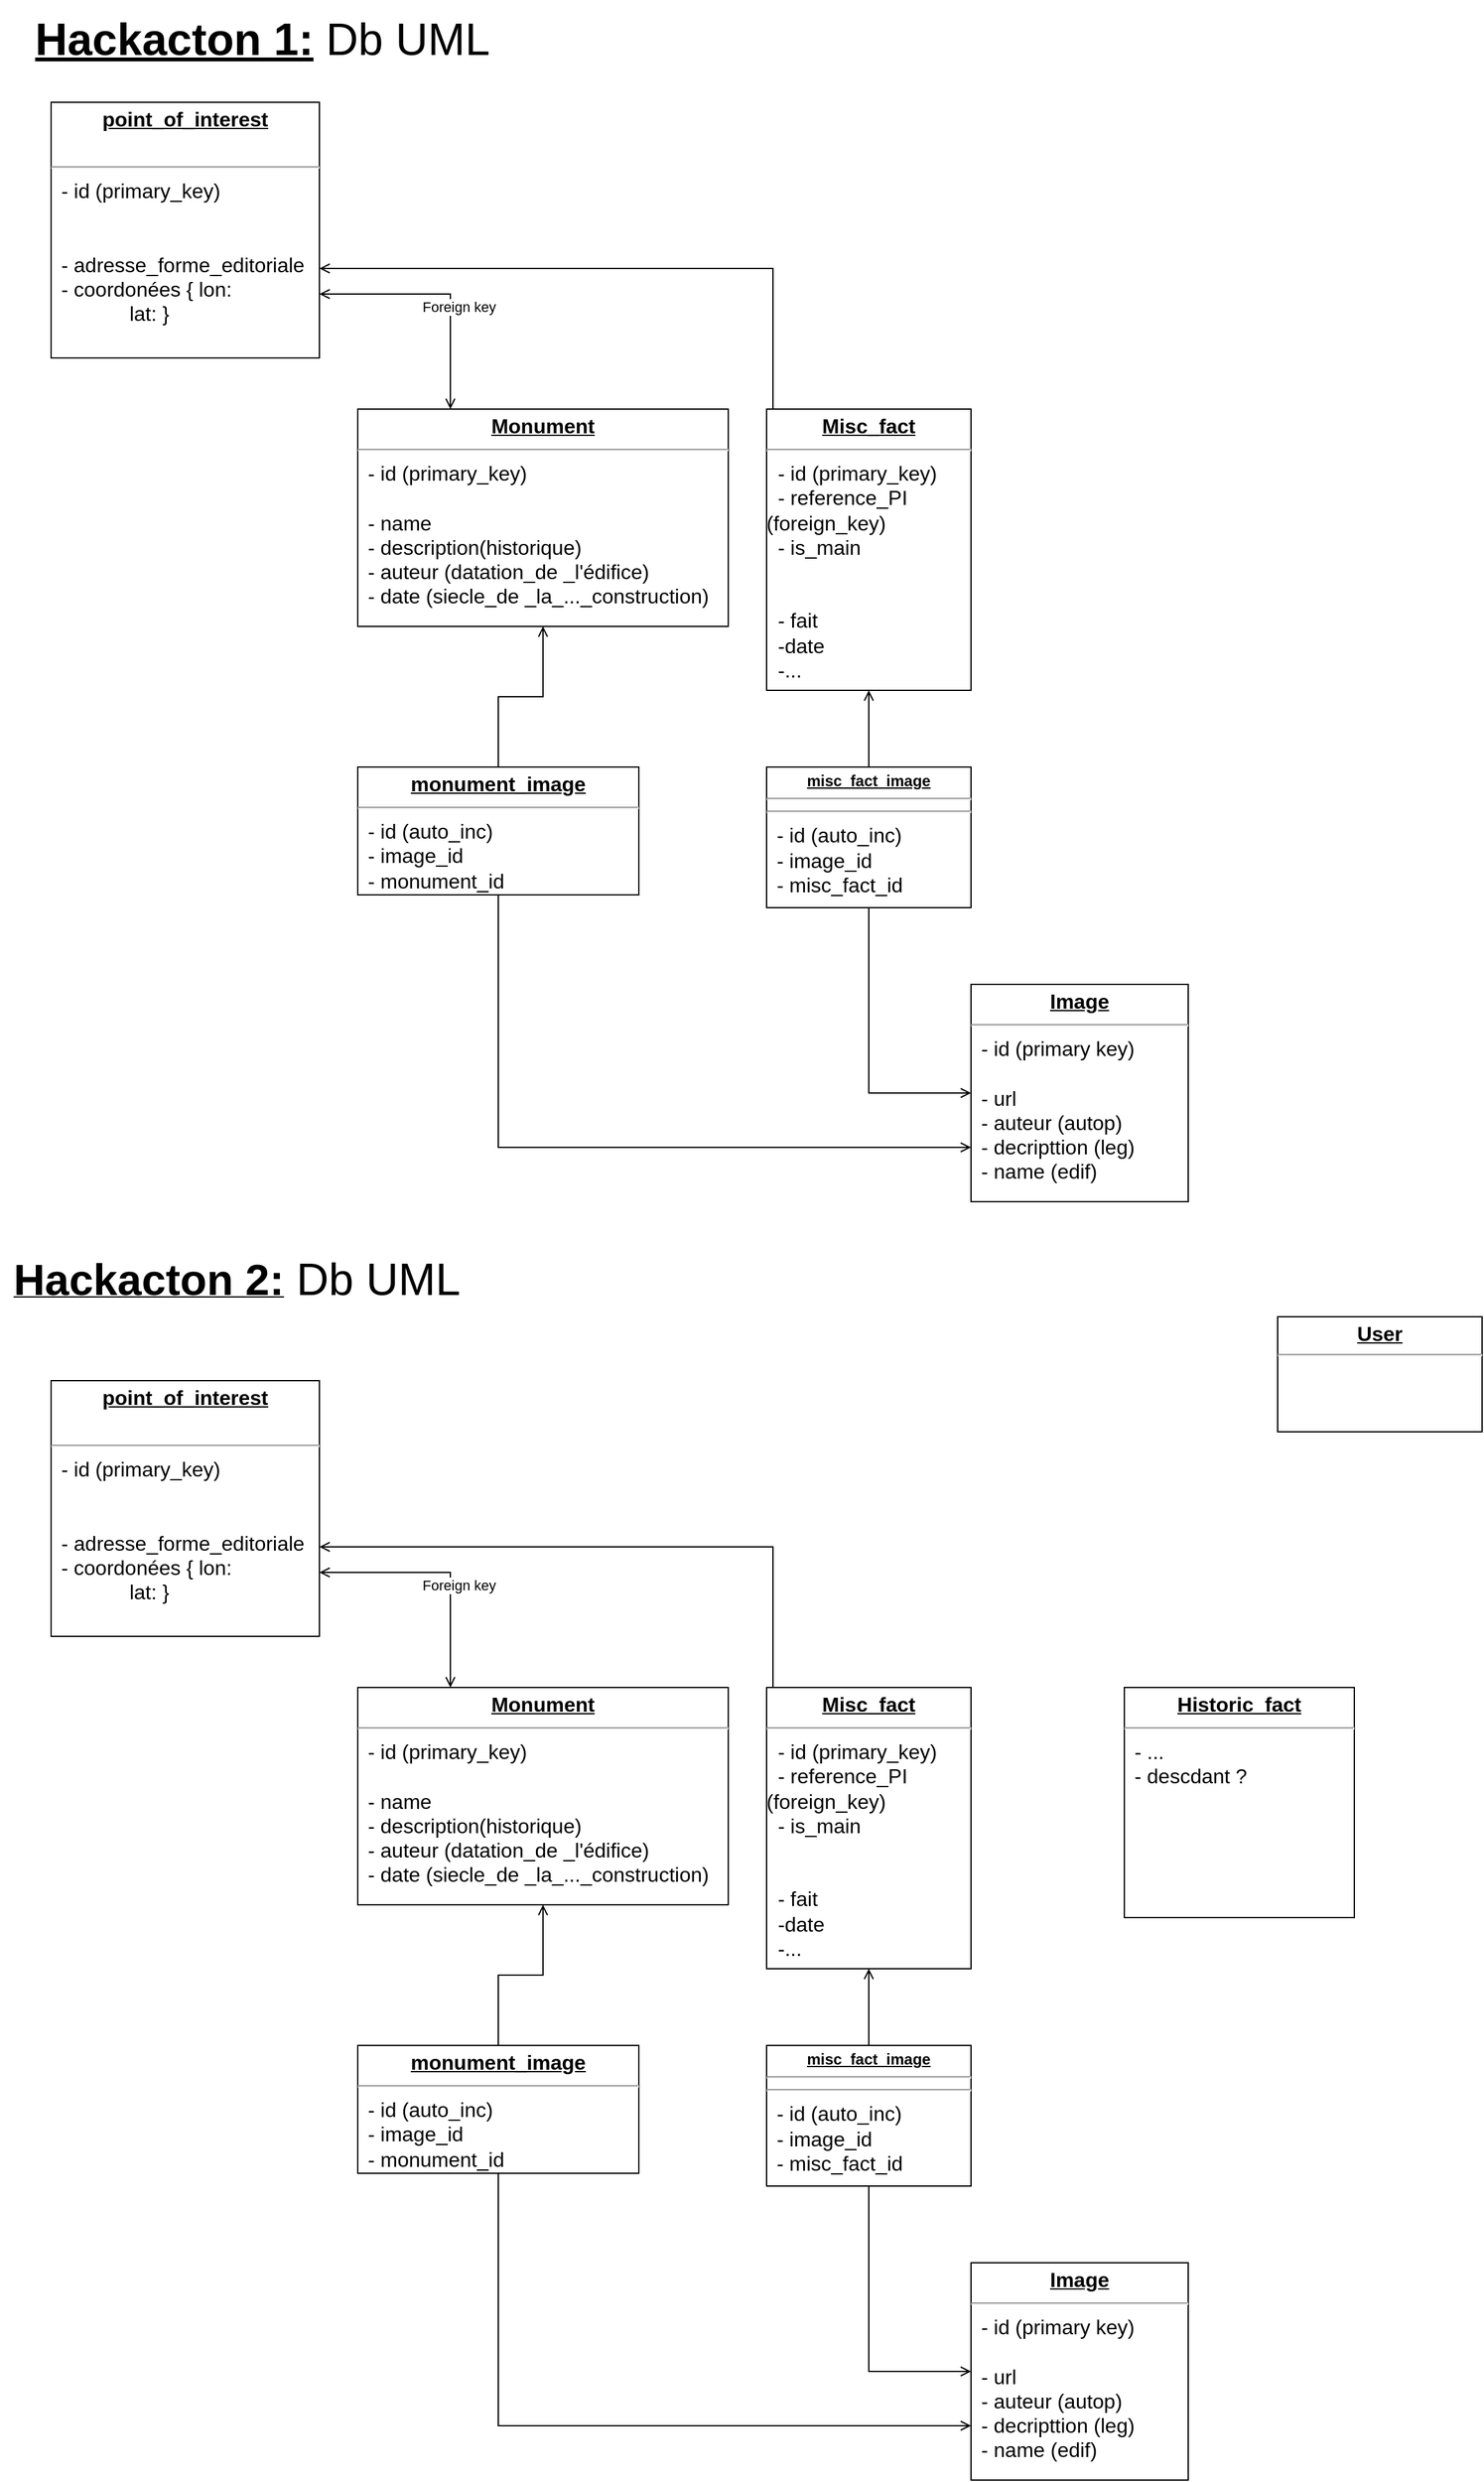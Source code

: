 <mxfile version="22.1.5" type="github">
  <diagram name="Page-1" id="SIulgqLtBxGV47W7qyev">
    <mxGraphModel dx="1828" dy="895" grid="1" gridSize="10" guides="1" tooltips="1" connect="1" arrows="1" fold="1" page="1" pageScale="1" pageWidth="827" pageHeight="1169" math="0" shadow="0">
      <root>
        <mxCell id="0" />
        <mxCell id="1" parent="0" />
        <mxCell id="TksDYWeNa5g1tYwS7Oo3-7" value="&lt;font style=&quot;font-size: 35px;&quot;&gt;&lt;b&gt;&lt;u&gt;&lt;font style=&quot;font-size: 35px;&quot;&gt;Hackacton 1:&lt;/font&gt;&lt;/u&gt;&lt;/b&gt; &lt;font style=&quot;font-size: 35px;&quot;&gt;Db UML&lt;/font&gt;&lt;/font&gt; " style="text;html=1;align=center;verticalAlign=middle;resizable=0;points=[];autosize=1;strokeColor=none;fillColor=none;" parent="1" vertex="1">
          <mxGeometry x="15" width="380" height="60" as="geometry" />
        </mxCell>
        <mxCell id="TksDYWeNa5g1tYwS7Oo3-8" value="&lt;b&gt;&lt;u&gt;&lt;font style=&quot;font-size: 34px;&quot;&gt;Hackacton 2:&lt;/font&gt;&lt;/u&gt;&lt;/b&gt;&lt;font style=&quot;font-size: 35px;&quot;&gt; &lt;font style=&quot;font-size: 35px;&quot;&gt;Db UML&lt;/font&gt;&lt;/font&gt;" style="text;html=1;align=center;verticalAlign=middle;resizable=0;points=[];autosize=1;strokeColor=none;fillColor=none;" parent="1" vertex="1">
          <mxGeometry y="970" width="370" height="60" as="geometry" />
        </mxCell>
        <mxCell id="TksDYWeNa5g1tYwS7Oo3-72" value="&lt;p style=&quot;margin: 4px 0px 0px; text-align: center; text-decoration: underline; font-size: 13px;&quot;&gt;&lt;font size=&quot;1&quot;&gt;&lt;b style=&quot;font-size: 16px;&quot;&gt;User&lt;/b&gt;&lt;/font&gt;&lt;/p&gt;&lt;hr&gt;" style="verticalAlign=top;align=left;overflow=fill;fontSize=12;fontFamily=Helvetica;html=1;whiteSpace=wrap;" parent="1" vertex="1">
          <mxGeometry x="1000" y="1030" width="160" height="90" as="geometry" />
        </mxCell>
        <mxCell id="TksDYWeNa5g1tYwS7Oo3-77" value="&lt;p style=&quot;margin: 4px 0px 0px; text-align: center; text-decoration: underline; font-size: 16px;&quot;&gt;&lt;font style=&quot;font-size: 16px;&quot;&gt;&lt;b&gt;Historic_fact&lt;/b&gt;&lt;br&gt;&lt;/font&gt;&lt;/p&gt;&lt;hr style=&quot;font-size: 16px;&quot;&gt;&lt;p style=&quot;margin: 0px 0px 0px 8px; font-size: 16px;&quot;&gt;&lt;font style=&quot;font-size: 16px;&quot;&gt;- ...&lt;/font&gt;&lt;/p&gt;&lt;p style=&quot;margin: 0px 0px 0px 8px; font-size: 16px;&quot;&gt;&lt;font style=&quot;font-size: 16px;&quot;&gt;- descdant ?&lt;/font&gt;&lt;br&gt;&lt;/p&gt;" style="verticalAlign=top;align=left;overflow=fill;fontSize=12;fontFamily=Helvetica;html=1;whiteSpace=wrap;" parent="1" vertex="1">
          <mxGeometry x="880" y="1320" width="180" height="180" as="geometry" />
        </mxCell>
        <mxCell id="Q5hPO59WMxa0Q4W2aOUh-19" style="edgeStyle=orthogonalEdgeStyle;rounded=0;orthogonalLoop=1;jettySize=auto;html=1;entryX=0.5;entryY=0;entryDx=0;entryDy=0;endArrow=none;endFill=0;startArrow=open;startFill=0;" edge="1" parent="1" source="Q5hPO59WMxa0Q4W2aOUh-20" target="Q5hPO59WMxa0Q4W2aOUh-31">
          <mxGeometry relative="1" as="geometry" />
        </mxCell>
        <mxCell id="Q5hPO59WMxa0Q4W2aOUh-20" value="&lt;p style=&quot;margin: 4px 0px 0px; text-align: center; text-decoration: underline; font-size: 16px;&quot;&gt;&lt;font style=&quot;font-size: 16px;&quot;&gt;&lt;b&gt;Misc_fact&lt;br&gt;&lt;/b&gt;&lt;/font&gt;&lt;/p&gt;&lt;hr style=&quot;font-size: 16px;&quot;&gt;&lt;div style=&quot;font-size: 16px;&quot;&gt;&lt;font style=&quot;font-size: 16px;&quot;&gt;&amp;nbsp; - id (primary_key)&lt;br&gt;&lt;/font&gt;&lt;/div&gt;&lt;div style=&quot;font-size: 16px;&quot;&gt;&lt;font style=&quot;font-size: 16px;&quot;&gt;&amp;nbsp; - reference_PI (foreign_key)&lt;/font&gt;&lt;/div&gt;&lt;div style=&quot;font-size: 16px;&quot;&gt;&lt;font style=&quot;font-size: 16px;&quot;&gt;&amp;nbsp; - is_main&lt;/font&gt;&lt;/div&gt;&lt;div style=&quot;font-size: 16px;&quot;&gt;&lt;font style=&quot;font-size: 16px;&quot;&gt;&lt;br&gt;&lt;/font&gt;&lt;/div&gt;&lt;div style=&quot;font-size: 16px;&quot;&gt;&lt;font style=&quot;font-size: 16px;&quot;&gt;&lt;br&gt;&lt;/font&gt;&lt;/div&gt;&lt;div style=&quot;font-size: 16px;&quot;&gt;&lt;font style=&quot;font-size: 16px;&quot;&gt;&amp;nbsp; - fait&amp;nbsp; &lt;br&gt;&lt;/font&gt;&lt;/div&gt;&lt;div style=&quot;font-size: 16px;&quot;&gt;&lt;font style=&quot;font-size: 16px;&quot;&gt;&amp;nbsp; -date&lt;/font&gt;&lt;/div&gt;&lt;div style=&quot;font-size: 16px;&quot;&gt;&lt;font style=&quot;font-size: 16px;&quot;&gt;&amp;nbsp; -...&lt;font style=&quot;font-size: 16px;&quot;&gt;&lt;br&gt;&lt;/font&gt;&lt;/font&gt;&lt;/div&gt;" style="verticalAlign=top;align=left;overflow=fill;fontSize=12;fontFamily=Helvetica;html=1;whiteSpace=wrap;" vertex="1" parent="1">
          <mxGeometry x="600" y="1320" width="160" height="220" as="geometry" />
        </mxCell>
        <mxCell id="Q5hPO59WMxa0Q4W2aOUh-21" value="&lt;p style=&quot;margin: 4px 0px 0px; text-align: center; text-decoration: underline; font-size: 16px;&quot;&gt;&lt;font style=&quot;font-size: 16px;&quot;&gt;&lt;b&gt;point_of_interest&lt;/b&gt;&lt;br&gt;&lt;/font&gt;&lt;/p&gt;&lt;font style=&quot;font-size: 16px;&quot;&gt;&lt;br&gt;&lt;/font&gt;&lt;hr style=&quot;font-size: 16px;&quot;&gt;&lt;p style=&quot;margin: 0px 0px 0px 8px; font-size: 16px;&quot;&gt;&lt;font style=&quot;font-size: 16px;&quot;&gt;- id (primary_key)&lt;/font&gt;&lt;/p&gt;&lt;p style=&quot;margin: 0px 0px 0px 8px; font-size: 16px;&quot;&gt;&lt;font style=&quot;font-size: 16px;&quot;&gt;&lt;br&gt;&lt;/font&gt;&lt;/p&gt;&lt;p style=&quot;margin: 0px 0px 0px 8px; font-size: 16px;&quot;&gt;&lt;font style=&quot;font-size: 16px;&quot;&gt;&lt;br&gt;&lt;/font&gt;&lt;/p&gt;&lt;p style=&quot;margin: 0px 0px 0px 8px; font-size: 16px;&quot;&gt;&lt;font style=&quot;font-size: 16px;&quot;&gt;- adresse_forme_editoriale&lt;/font&gt;&lt;/p&gt;&lt;p style=&quot;margin: 0px 0px 0px 8px; font-size: 16px;&quot;&gt;&lt;font style=&quot;font-size: 16px;&quot;&gt;- coordonées { lon:&lt;/font&gt;&lt;/p&gt;&lt;p style=&quot;margin: 0px 0px 0px 8px; font-size: 16px;&quot;&gt;&lt;font style=&quot;font-size: 16px;&quot;&gt;&lt;span style=&quot;&quot;&gt;&lt;span style=&quot;&quot;&gt;&amp;nbsp;&amp;nbsp;&amp;nbsp;&amp;nbsp;&lt;/span&gt;&lt;/span&gt;&lt;span style=&quot;&quot;&gt;&lt;span style=&quot;&quot;&gt;&amp;nbsp;&amp;nbsp;&amp;nbsp;&amp;nbsp;&lt;/span&gt;&lt;/span&gt;&lt;span style=&quot;&quot;&gt;&lt;span style=&quot;&quot;&gt;&amp;nbsp;&amp;nbsp;&amp;nbsp;&amp;nbsp;&lt;/span&gt;&lt;/span&gt;lat: }&lt;/font&gt;&lt;/p&gt;&lt;p style=&quot;margin: 0px 0px 0px 8px; font-size: 16px;&quot;&gt;&lt;font style=&quot;font-size: 16px;&quot;&gt;&lt;br&gt;&lt;/font&gt;&lt;/p&gt;&lt;p style=&quot;margin: 0px 0px 0px 8px; font-size: 16px;&quot;&gt;&lt;font style=&quot;font-size: 16px;&quot;&gt;&lt;br&gt;&lt;/font&gt;&lt;/p&gt;&lt;p style=&quot;margin: 0px 0px 0px 8px; font-size: 16px;&quot;&gt;&lt;font style=&quot;font-size: 16px;&quot;&gt;&lt;br&gt;&lt;/font&gt;&lt;/p&gt;" style="verticalAlign=top;align=left;overflow=fill;fontSize=12;fontFamily=Helvetica;html=1;whiteSpace=wrap;" vertex="1" parent="1">
          <mxGeometry x="40" y="1080" width="210" height="200" as="geometry" />
        </mxCell>
        <mxCell id="Q5hPO59WMxa0Q4W2aOUh-22" style="edgeStyle=orthogonalEdgeStyle;rounded=0;orthogonalLoop=1;jettySize=auto;html=1;exitX=0.25;exitY=0;exitDx=0;exitDy=0;entryX=1;entryY=0.75;entryDx=0;entryDy=0;endArrow=open;endFill=0;startArrow=open;startFill=0;" edge="1" parent="1" source="Q5hPO59WMxa0Q4W2aOUh-25" target="Q5hPO59WMxa0Q4W2aOUh-21">
          <mxGeometry relative="1" as="geometry" />
        </mxCell>
        <mxCell id="Q5hPO59WMxa0Q4W2aOUh-23" value="Foreign key" style="edgeLabel;html=1;align=center;verticalAlign=middle;resizable=0;points=[];" vertex="1" connectable="0" parent="Q5hPO59WMxa0Q4W2aOUh-22">
          <mxGeometry x="0.065" y="1" relative="1" as="geometry">
            <mxPoint x="19" y="9" as="offset" />
          </mxGeometry>
        </mxCell>
        <mxCell id="Q5hPO59WMxa0Q4W2aOUh-24" style="edgeStyle=orthogonalEdgeStyle;rounded=0;orthogonalLoop=1;jettySize=auto;html=1;entryX=0.5;entryY=0;entryDx=0;entryDy=0;endArrow=none;endFill=0;startArrow=open;startFill=0;" edge="1" parent="1" source="Q5hPO59WMxa0Q4W2aOUh-25" target="Q5hPO59WMxa0Q4W2aOUh-29">
          <mxGeometry relative="1" as="geometry" />
        </mxCell>
        <mxCell id="Q5hPO59WMxa0Q4W2aOUh-25" value="&lt;p style=&quot;margin: 4px 0px 0px; text-align: center; text-decoration: underline; font-size: 16px;&quot;&gt;&lt;font style=&quot;font-size: 16px;&quot;&gt;&lt;b&gt;Monument&lt;/b&gt;&lt;/font&gt;&lt;/p&gt;&lt;hr style=&quot;font-size: 16px;&quot;&gt;&lt;p style=&quot;margin: 0px 0px 0px 8px; font-size: 16px;&quot;&gt;&lt;font style=&quot;font-size: 16px;&quot;&gt;- id (primary_key)&lt;br&gt;&lt;/font&gt;&lt;/p&gt;&lt;p style=&quot;margin: 0px 0px 0px 8px; font-size: 16px;&quot;&gt;&lt;font style=&quot;font-size: 16px;&quot;&gt;&lt;br&gt;&lt;/font&gt;&lt;/p&gt;&lt;p style=&quot;margin: 0px 0px 0px 8px; font-size: 16px;&quot;&gt;&lt;font style=&quot;font-size: 16px;&quot;&gt;- name&lt;br&gt;&lt;/font&gt;&lt;/p&gt;&lt;p style=&quot;margin: 0px 0px 0px 8px; font-size: 16px;&quot;&gt;&lt;font style=&quot;font-size: 16px;&quot;&gt;- description(historique)&lt;br&gt;&lt;/font&gt;&lt;/p&gt;&lt;p style=&quot;margin: 0px 0px 0px 8px; font-size: 16px;&quot;&gt;&lt;font style=&quot;font-size: 16px;&quot;&gt;- auteur (datation_de _l&#39;édifice)&lt;/font&gt;&lt;/p&gt;&lt;p style=&quot;margin: 0px 0px 0px 8px; font-size: 16px;&quot;&gt;&lt;font style=&quot;font-size: 16px;&quot;&gt;- date (siecle_de _la_..._construction)&lt;/font&gt;&lt;/p&gt;&lt;p style=&quot;margin:0px;margin-left:8px;&quot;&gt;&lt;/p&gt;&lt;p style=&quot;margin:0px;margin-left:8px;&quot;&gt;&lt;/p&gt;" style="verticalAlign=top;align=left;overflow=fill;fontSize=12;fontFamily=Helvetica;html=1;whiteSpace=wrap;" vertex="1" parent="1">
          <mxGeometry x="280" y="1320" width="290" height="170" as="geometry" />
        </mxCell>
        <mxCell id="Q5hPO59WMxa0Q4W2aOUh-26" value="&lt;p style=&quot;margin: 4px 0px 0px; text-align: center; text-decoration: underline; font-size: 16px;&quot;&gt;&lt;font style=&quot;font-size: 16px;&quot;&gt;&lt;b&gt;Image&lt;/b&gt;&lt;/font&gt;&lt;/p&gt;&lt;hr style=&quot;font-size: 16px;&quot;&gt;&lt;p style=&quot;margin: 0px 0px 0px 8px; font-size: 16px;&quot;&gt;&lt;font style=&quot;font-size: 16px;&quot;&gt;- id (primary key)&lt;/font&gt;&lt;/p&gt;&lt;font style=&quot;font-size: 16px;&quot;&gt;&lt;br&gt;&lt;/font&gt;&lt;p style=&quot;margin: 0px 0px 0px 8px; font-size: 16px;&quot;&gt;&lt;font style=&quot;font-size: 16px;&quot;&gt;- url&lt;/font&gt;&lt;/p&gt;&lt;p style=&quot;margin: 0px 0px 0px 8px; font-size: 16px;&quot;&gt;&lt;font style=&quot;font-size: 16px;&quot;&gt;- auteur (autop)&lt;/font&gt;&lt;/p&gt;&lt;p style=&quot;margin: 0px 0px 0px 8px; font-size: 16px;&quot;&gt;&lt;font style=&quot;font-size: 16px;&quot;&gt;- decripttion (leg)&lt;/font&gt;&lt;/p&gt;&lt;p style=&quot;margin: 0px 0px 0px 8px; font-size: 16px;&quot;&gt;&lt;font style=&quot;font-size: 16px;&quot;&gt;- name (edif)&lt;font style=&quot;font-size: 16px;&quot;&gt;&lt;br&gt;&lt;/font&gt;&lt;/font&gt;&lt;/p&gt;" style="verticalAlign=top;align=left;overflow=fill;fontSize=12;fontFamily=Helvetica;html=1;whiteSpace=wrap;" vertex="1" parent="1">
          <mxGeometry x="760" y="1770" width="170" height="170" as="geometry" />
        </mxCell>
        <mxCell id="Q5hPO59WMxa0Q4W2aOUh-27" style="edgeStyle=orthogonalEdgeStyle;rounded=0;orthogonalLoop=1;jettySize=auto;html=1;endArrow=open;endFill=0;" edge="1" parent="1" source="Q5hPO59WMxa0Q4W2aOUh-20" target="Q5hPO59WMxa0Q4W2aOUh-21">
          <mxGeometry relative="1" as="geometry">
            <mxPoint x="255" y="1210" as="targetPoint" />
            <Array as="points">
              <mxPoint x="605" y="1210" />
            </Array>
          </mxGeometry>
        </mxCell>
        <mxCell id="Q5hPO59WMxa0Q4W2aOUh-28" style="edgeStyle=orthogonalEdgeStyle;rounded=0;orthogonalLoop=1;jettySize=auto;html=1;entryX=0;entryY=0.75;entryDx=0;entryDy=0;exitX=0.5;exitY=1;exitDx=0;exitDy=0;endArrow=open;endFill=0;" edge="1" parent="1" source="Q5hPO59WMxa0Q4W2aOUh-29" target="Q5hPO59WMxa0Q4W2aOUh-26">
          <mxGeometry relative="1" as="geometry">
            <mxPoint x="335" y="1680" as="sourcePoint" />
          </mxGeometry>
        </mxCell>
        <mxCell id="Q5hPO59WMxa0Q4W2aOUh-29" value="&lt;p style=&quot;margin: 4px 0px 0px; text-align: center; text-decoration: underline; font-size: 16px;&quot;&gt;&lt;font style=&quot;font-size: 16px;&quot;&gt;&lt;b&gt;monument_image&lt;/b&gt;&lt;br&gt;&lt;/font&gt;&lt;/p&gt;&lt;hr style=&quot;font-size: 16px;&quot;&gt;&lt;p style=&quot;margin: 0px 0px 0px 8px; font-size: 16px;&quot;&gt;&lt;font style=&quot;font-size: 16px;&quot;&gt;- id (auto_inc)&lt;/font&gt;&lt;/p&gt;&lt;p style=&quot;margin: 0px 0px 0px 8px; font-size: 16px;&quot;&gt;&lt;font style=&quot;font-size: 16px;&quot;&gt;- image_id&lt;/font&gt;&lt;/p&gt;&lt;p style=&quot;margin: 0px 0px 0px 8px; font-size: 16px;&quot;&gt;&lt;font style=&quot;font-size: 16px;&quot;&gt;- monument_id&lt;br&gt;&lt;/font&gt;&lt;/p&gt;&lt;p style=&quot;margin: 0px 0px 0px 8px; font-size: 16px;&quot;&gt;&lt;font style=&quot;font-size: 16px;&quot;&gt;&lt;br&gt;&lt;/font&gt;&lt;/p&gt;&lt;p style=&quot;margin: 0px 0px 0px 8px; font-size: 16px;&quot;&gt;&lt;font style=&quot;font-size: 16px;&quot;&gt;&lt;br&gt;&lt;/font&gt;&lt;/p&gt;" style="verticalAlign=top;align=left;overflow=fill;fontSize=12;fontFamily=Helvetica;html=1;whiteSpace=wrap;" vertex="1" parent="1">
          <mxGeometry x="280" y="1600" width="220" height="100" as="geometry" />
        </mxCell>
        <mxCell id="Q5hPO59WMxa0Q4W2aOUh-30" style="edgeStyle=orthogonalEdgeStyle;rounded=0;orthogonalLoop=1;jettySize=auto;html=1;entryX=0;entryY=0.5;entryDx=0;entryDy=0;exitX=0.5;exitY=1;exitDx=0;exitDy=0;endArrow=open;endFill=0;" edge="1" parent="1" source="Q5hPO59WMxa0Q4W2aOUh-31" target="Q5hPO59WMxa0Q4W2aOUh-26">
          <mxGeometry relative="1" as="geometry">
            <mxPoint x="640" y="1700" as="sourcePoint" />
          </mxGeometry>
        </mxCell>
        <mxCell id="Q5hPO59WMxa0Q4W2aOUh-32" style="edgeStyle=orthogonalEdgeStyle;rounded=0;orthogonalLoop=1;jettySize=auto;html=1;exitX=0.5;exitY=1;exitDx=0;exitDy=0;" edge="1" parent="1" source="Q5hPO59WMxa0Q4W2aOUh-31">
          <mxGeometry relative="1" as="geometry">
            <mxPoint x="679.909" y="1710" as="targetPoint" />
          </mxGeometry>
        </mxCell>
        <mxCell id="Q5hPO59WMxa0Q4W2aOUh-31" value="&lt;p style=&quot;margin:0px;margin-top:4px;text-align:center;text-decoration:underline;&quot;&gt;&lt;b&gt;misc_fact_image&lt;/b&gt;&lt;/p&gt;&lt;hr&gt;&lt;hr style=&quot;font-size: 16px;&quot;&gt;&lt;p style=&quot;margin: 0px 0px 0px 8px; font-size: 16px;&quot;&gt;&lt;font style=&quot;font-size: 16px;&quot;&gt;- id (auto_inc)&lt;/font&gt;&lt;/p&gt;&lt;p style=&quot;margin: 0px 0px 0px 8px; font-size: 16px;&quot;&gt;&lt;font style=&quot;font-size: 16px;&quot;&gt;- image_id&lt;/font&gt;&lt;/p&gt;&lt;p style=&quot;margin: 0px 0px 0px 8px; font-size: 16px;&quot;&gt;&lt;font style=&quot;font-size: 16px;&quot;&gt;- misc_fact_id&lt;br&gt;&lt;/font&gt;&lt;/p&gt;&lt;br&gt;&lt;p style=&quot;margin:0px;margin-left:8px;&quot;&gt;&lt;/p&gt;" style="verticalAlign=top;align=left;overflow=fill;fontSize=12;fontFamily=Helvetica;html=1;whiteSpace=wrap;" vertex="1" parent="1">
          <mxGeometry x="600" y="1600" width="160" height="110" as="geometry" />
        </mxCell>
        <mxCell id="Q5hPO59WMxa0Q4W2aOUh-33" style="edgeStyle=orthogonalEdgeStyle;rounded=0;orthogonalLoop=1;jettySize=auto;html=1;entryX=0.5;entryY=0;entryDx=0;entryDy=0;endArrow=none;endFill=0;startArrow=open;startFill=0;" edge="1" parent="1" source="Q5hPO59WMxa0Q4W2aOUh-34" target="Q5hPO59WMxa0Q4W2aOUh-46">
          <mxGeometry relative="1" as="geometry" />
        </mxCell>
        <mxCell id="Q5hPO59WMxa0Q4W2aOUh-34" value="&lt;p style=&quot;margin: 4px 0px 0px; text-align: center; text-decoration: underline; font-size: 16px;&quot;&gt;&lt;font style=&quot;font-size: 16px;&quot;&gt;&lt;b&gt;Misc_fact&lt;br&gt;&lt;/b&gt;&lt;/font&gt;&lt;/p&gt;&lt;hr style=&quot;font-size: 16px;&quot;&gt;&lt;div style=&quot;font-size: 16px;&quot;&gt;&lt;font style=&quot;font-size: 16px;&quot;&gt;&amp;nbsp; - id (primary_key)&lt;br&gt;&lt;/font&gt;&lt;/div&gt;&lt;div style=&quot;font-size: 16px;&quot;&gt;&lt;font style=&quot;font-size: 16px;&quot;&gt;&amp;nbsp; - reference_PI (foreign_key)&lt;/font&gt;&lt;/div&gt;&lt;div style=&quot;font-size: 16px;&quot;&gt;&lt;font style=&quot;font-size: 16px;&quot;&gt;&amp;nbsp; - is_main&lt;/font&gt;&lt;/div&gt;&lt;div style=&quot;font-size: 16px;&quot;&gt;&lt;font style=&quot;font-size: 16px;&quot;&gt;&lt;br&gt;&lt;/font&gt;&lt;/div&gt;&lt;div style=&quot;font-size: 16px;&quot;&gt;&lt;font style=&quot;font-size: 16px;&quot;&gt;&lt;br&gt;&lt;/font&gt;&lt;/div&gt;&lt;div style=&quot;font-size: 16px;&quot;&gt;&lt;font style=&quot;font-size: 16px;&quot;&gt;&amp;nbsp; - fait&amp;nbsp; &lt;br&gt;&lt;/font&gt;&lt;/div&gt;&lt;div style=&quot;font-size: 16px;&quot;&gt;&lt;font style=&quot;font-size: 16px;&quot;&gt;&amp;nbsp; -date&lt;/font&gt;&lt;/div&gt;&lt;div style=&quot;font-size: 16px;&quot;&gt;&lt;font style=&quot;font-size: 16px;&quot;&gt;&amp;nbsp; -...&lt;font style=&quot;font-size: 16px;&quot;&gt;&lt;br&gt;&lt;/font&gt;&lt;/font&gt;&lt;/div&gt;" style="verticalAlign=top;align=left;overflow=fill;fontSize=12;fontFamily=Helvetica;html=1;whiteSpace=wrap;" vertex="1" parent="1">
          <mxGeometry x="600" y="320" width="160" height="220" as="geometry" />
        </mxCell>
        <mxCell id="Q5hPO59WMxa0Q4W2aOUh-35" value="&lt;p style=&quot;margin: 4px 0px 0px; text-align: center; text-decoration: underline; font-size: 16px;&quot;&gt;&lt;font style=&quot;font-size: 16px;&quot;&gt;&lt;b&gt;point_of_interest&lt;/b&gt;&lt;br&gt;&lt;/font&gt;&lt;/p&gt;&lt;font style=&quot;font-size: 16px;&quot;&gt;&lt;br&gt;&lt;/font&gt;&lt;hr style=&quot;font-size: 16px;&quot;&gt;&lt;p style=&quot;margin: 0px 0px 0px 8px; font-size: 16px;&quot;&gt;&lt;font style=&quot;font-size: 16px;&quot;&gt;- id (primary_key)&lt;/font&gt;&lt;/p&gt;&lt;p style=&quot;margin: 0px 0px 0px 8px; font-size: 16px;&quot;&gt;&lt;font style=&quot;font-size: 16px;&quot;&gt;&lt;br&gt;&lt;/font&gt;&lt;/p&gt;&lt;p style=&quot;margin: 0px 0px 0px 8px; font-size: 16px;&quot;&gt;&lt;font style=&quot;font-size: 16px;&quot;&gt;&lt;br&gt;&lt;/font&gt;&lt;/p&gt;&lt;p style=&quot;margin: 0px 0px 0px 8px; font-size: 16px;&quot;&gt;&lt;font style=&quot;font-size: 16px;&quot;&gt;- adresse_forme_editoriale&lt;/font&gt;&lt;/p&gt;&lt;p style=&quot;margin: 0px 0px 0px 8px; font-size: 16px;&quot;&gt;&lt;font style=&quot;font-size: 16px;&quot;&gt;- coordonées { lon:&lt;/font&gt;&lt;/p&gt;&lt;p style=&quot;margin: 0px 0px 0px 8px; font-size: 16px;&quot;&gt;&lt;font style=&quot;font-size: 16px;&quot;&gt;&lt;span style=&quot;&quot;&gt;&lt;span style=&quot;&quot;&gt;&amp;nbsp;&amp;nbsp;&amp;nbsp;&amp;nbsp;&lt;/span&gt;&lt;/span&gt;&lt;span style=&quot;&quot;&gt;&lt;span style=&quot;&quot;&gt;&amp;nbsp;&amp;nbsp;&amp;nbsp;&amp;nbsp;&lt;/span&gt;&lt;/span&gt;&lt;span style=&quot;&quot;&gt;&lt;span style=&quot;&quot;&gt;&amp;nbsp;&amp;nbsp;&amp;nbsp;&amp;nbsp;&lt;/span&gt;&lt;/span&gt;lat: }&lt;/font&gt;&lt;/p&gt;&lt;p style=&quot;margin: 0px 0px 0px 8px; font-size: 16px;&quot;&gt;&lt;font style=&quot;font-size: 16px;&quot;&gt;&lt;br&gt;&lt;/font&gt;&lt;/p&gt;&lt;p style=&quot;margin: 0px 0px 0px 8px; font-size: 16px;&quot;&gt;&lt;font style=&quot;font-size: 16px;&quot;&gt;&lt;br&gt;&lt;/font&gt;&lt;/p&gt;&lt;p style=&quot;margin: 0px 0px 0px 8px; font-size: 16px;&quot;&gt;&lt;font style=&quot;font-size: 16px;&quot;&gt;&lt;br&gt;&lt;/font&gt;&lt;/p&gt;" style="verticalAlign=top;align=left;overflow=fill;fontSize=12;fontFamily=Helvetica;html=1;whiteSpace=wrap;" vertex="1" parent="1">
          <mxGeometry x="40" y="80" width="210" height="200" as="geometry" />
        </mxCell>
        <mxCell id="Q5hPO59WMxa0Q4W2aOUh-36" style="edgeStyle=orthogonalEdgeStyle;rounded=0;orthogonalLoop=1;jettySize=auto;html=1;exitX=0.25;exitY=0;exitDx=0;exitDy=0;entryX=1;entryY=0.75;entryDx=0;entryDy=0;endArrow=open;endFill=0;startArrow=open;startFill=0;" edge="1" parent="1" source="Q5hPO59WMxa0Q4W2aOUh-39" target="Q5hPO59WMxa0Q4W2aOUh-35">
          <mxGeometry relative="1" as="geometry" />
        </mxCell>
        <mxCell id="Q5hPO59WMxa0Q4W2aOUh-37" value="Foreign key" style="edgeLabel;html=1;align=center;verticalAlign=middle;resizable=0;points=[];" vertex="1" connectable="0" parent="Q5hPO59WMxa0Q4W2aOUh-36">
          <mxGeometry x="0.065" y="1" relative="1" as="geometry">
            <mxPoint x="19" y="9" as="offset" />
          </mxGeometry>
        </mxCell>
        <mxCell id="Q5hPO59WMxa0Q4W2aOUh-38" style="edgeStyle=orthogonalEdgeStyle;rounded=0;orthogonalLoop=1;jettySize=auto;html=1;entryX=0.5;entryY=0;entryDx=0;entryDy=0;endArrow=none;endFill=0;startArrow=open;startFill=0;" edge="1" parent="1" source="Q5hPO59WMxa0Q4W2aOUh-39" target="Q5hPO59WMxa0Q4W2aOUh-43">
          <mxGeometry relative="1" as="geometry" />
        </mxCell>
        <mxCell id="Q5hPO59WMxa0Q4W2aOUh-39" value="&lt;p style=&quot;margin: 4px 0px 0px; text-align: center; text-decoration: underline; font-size: 16px;&quot;&gt;&lt;font style=&quot;font-size: 16px;&quot;&gt;&lt;b&gt;Monument&lt;/b&gt;&lt;/font&gt;&lt;/p&gt;&lt;hr style=&quot;font-size: 16px;&quot;&gt;&lt;p style=&quot;margin: 0px 0px 0px 8px; font-size: 16px;&quot;&gt;&lt;font style=&quot;font-size: 16px;&quot;&gt;- id (primary_key)&lt;br&gt;&lt;/font&gt;&lt;/p&gt;&lt;p style=&quot;margin: 0px 0px 0px 8px; font-size: 16px;&quot;&gt;&lt;font style=&quot;font-size: 16px;&quot;&gt;&lt;br&gt;&lt;/font&gt;&lt;/p&gt;&lt;p style=&quot;margin: 0px 0px 0px 8px; font-size: 16px;&quot;&gt;&lt;font style=&quot;font-size: 16px;&quot;&gt;- name&lt;br&gt;&lt;/font&gt;&lt;/p&gt;&lt;p style=&quot;margin: 0px 0px 0px 8px; font-size: 16px;&quot;&gt;&lt;font style=&quot;font-size: 16px;&quot;&gt;- description(historique)&lt;br&gt;&lt;/font&gt;&lt;/p&gt;&lt;p style=&quot;margin: 0px 0px 0px 8px; font-size: 16px;&quot;&gt;&lt;font style=&quot;font-size: 16px;&quot;&gt;- auteur (datation_de _l&#39;édifice)&lt;/font&gt;&lt;/p&gt;&lt;p style=&quot;margin: 0px 0px 0px 8px; font-size: 16px;&quot;&gt;&lt;font style=&quot;font-size: 16px;&quot;&gt;- date (siecle_de _la_..._construction)&lt;/font&gt;&lt;/p&gt;&lt;p style=&quot;margin:0px;margin-left:8px;&quot;&gt;&lt;/p&gt;&lt;p style=&quot;margin:0px;margin-left:8px;&quot;&gt;&lt;/p&gt;" style="verticalAlign=top;align=left;overflow=fill;fontSize=12;fontFamily=Helvetica;html=1;whiteSpace=wrap;" vertex="1" parent="1">
          <mxGeometry x="280" y="320" width="290" height="170" as="geometry" />
        </mxCell>
        <mxCell id="Q5hPO59WMxa0Q4W2aOUh-40" value="&lt;p style=&quot;margin: 4px 0px 0px; text-align: center; text-decoration: underline; font-size: 16px;&quot;&gt;&lt;font style=&quot;font-size: 16px;&quot;&gt;&lt;b&gt;Image&lt;/b&gt;&lt;/font&gt;&lt;/p&gt;&lt;hr style=&quot;font-size: 16px;&quot;&gt;&lt;p style=&quot;margin: 0px 0px 0px 8px; font-size: 16px;&quot;&gt;&lt;font style=&quot;font-size: 16px;&quot;&gt;- id (primary key)&lt;/font&gt;&lt;/p&gt;&lt;font style=&quot;font-size: 16px;&quot;&gt;&lt;br&gt;&lt;/font&gt;&lt;p style=&quot;margin: 0px 0px 0px 8px; font-size: 16px;&quot;&gt;&lt;font style=&quot;font-size: 16px;&quot;&gt;- url&lt;/font&gt;&lt;/p&gt;&lt;p style=&quot;margin: 0px 0px 0px 8px; font-size: 16px;&quot;&gt;&lt;font style=&quot;font-size: 16px;&quot;&gt;- auteur (autop)&lt;/font&gt;&lt;/p&gt;&lt;p style=&quot;margin: 0px 0px 0px 8px; font-size: 16px;&quot;&gt;&lt;font style=&quot;font-size: 16px;&quot;&gt;- decripttion (leg)&lt;/font&gt;&lt;/p&gt;&lt;p style=&quot;margin: 0px 0px 0px 8px; font-size: 16px;&quot;&gt;&lt;font style=&quot;font-size: 16px;&quot;&gt;- name (edif)&lt;font style=&quot;font-size: 16px;&quot;&gt;&lt;br&gt;&lt;/font&gt;&lt;/font&gt;&lt;/p&gt;" style="verticalAlign=top;align=left;overflow=fill;fontSize=12;fontFamily=Helvetica;html=1;whiteSpace=wrap;" vertex="1" parent="1">
          <mxGeometry x="760" y="770" width="170" height="170" as="geometry" />
        </mxCell>
        <mxCell id="Q5hPO59WMxa0Q4W2aOUh-41" style="edgeStyle=orthogonalEdgeStyle;rounded=0;orthogonalLoop=1;jettySize=auto;html=1;endArrow=open;endFill=0;" edge="1" parent="1" source="Q5hPO59WMxa0Q4W2aOUh-34" target="Q5hPO59WMxa0Q4W2aOUh-35">
          <mxGeometry relative="1" as="geometry">
            <mxPoint x="255" y="210" as="targetPoint" />
            <Array as="points">
              <mxPoint x="605" y="210" />
            </Array>
          </mxGeometry>
        </mxCell>
        <mxCell id="Q5hPO59WMxa0Q4W2aOUh-42" style="edgeStyle=orthogonalEdgeStyle;rounded=0;orthogonalLoop=1;jettySize=auto;html=1;entryX=0;entryY=0.75;entryDx=0;entryDy=0;exitX=0.5;exitY=1;exitDx=0;exitDy=0;endArrow=open;endFill=0;" edge="1" parent="1" source="Q5hPO59WMxa0Q4W2aOUh-43" target="Q5hPO59WMxa0Q4W2aOUh-40">
          <mxGeometry relative="1" as="geometry">
            <mxPoint x="335" y="680" as="sourcePoint" />
          </mxGeometry>
        </mxCell>
        <mxCell id="Q5hPO59WMxa0Q4W2aOUh-43" value="&lt;p style=&quot;margin: 4px 0px 0px; text-align: center; text-decoration: underline; font-size: 16px;&quot;&gt;&lt;font style=&quot;font-size: 16px;&quot;&gt;&lt;b&gt;monument_image&lt;/b&gt;&lt;br&gt;&lt;/font&gt;&lt;/p&gt;&lt;hr style=&quot;font-size: 16px;&quot;&gt;&lt;p style=&quot;margin: 0px 0px 0px 8px; font-size: 16px;&quot;&gt;&lt;font style=&quot;font-size: 16px;&quot;&gt;- id (auto_inc)&lt;/font&gt;&lt;/p&gt;&lt;p style=&quot;margin: 0px 0px 0px 8px; font-size: 16px;&quot;&gt;&lt;font style=&quot;font-size: 16px;&quot;&gt;- image_id&lt;/font&gt;&lt;/p&gt;&lt;p style=&quot;margin: 0px 0px 0px 8px; font-size: 16px;&quot;&gt;&lt;font style=&quot;font-size: 16px;&quot;&gt;- monument_id&lt;br&gt;&lt;/font&gt;&lt;/p&gt;&lt;p style=&quot;margin: 0px 0px 0px 8px; font-size: 16px;&quot;&gt;&lt;font style=&quot;font-size: 16px;&quot;&gt;&lt;br&gt;&lt;/font&gt;&lt;/p&gt;&lt;p style=&quot;margin: 0px 0px 0px 8px; font-size: 16px;&quot;&gt;&lt;font style=&quot;font-size: 16px;&quot;&gt;&lt;br&gt;&lt;/font&gt;&lt;/p&gt;" style="verticalAlign=top;align=left;overflow=fill;fontSize=12;fontFamily=Helvetica;html=1;whiteSpace=wrap;" vertex="1" parent="1">
          <mxGeometry x="280" y="600" width="220" height="100" as="geometry" />
        </mxCell>
        <mxCell id="Q5hPO59WMxa0Q4W2aOUh-44" style="edgeStyle=orthogonalEdgeStyle;rounded=0;orthogonalLoop=1;jettySize=auto;html=1;entryX=0;entryY=0.5;entryDx=0;entryDy=0;exitX=0.5;exitY=1;exitDx=0;exitDy=0;endArrow=open;endFill=0;" edge="1" parent="1" source="Q5hPO59WMxa0Q4W2aOUh-46" target="Q5hPO59WMxa0Q4W2aOUh-40">
          <mxGeometry relative="1" as="geometry">
            <mxPoint x="640" y="700" as="sourcePoint" />
          </mxGeometry>
        </mxCell>
        <mxCell id="Q5hPO59WMxa0Q4W2aOUh-45" style="edgeStyle=orthogonalEdgeStyle;rounded=0;orthogonalLoop=1;jettySize=auto;html=1;exitX=0.5;exitY=1;exitDx=0;exitDy=0;" edge="1" parent="1" source="Q5hPO59WMxa0Q4W2aOUh-46">
          <mxGeometry relative="1" as="geometry">
            <mxPoint x="679.909" y="710" as="targetPoint" />
          </mxGeometry>
        </mxCell>
        <mxCell id="Q5hPO59WMxa0Q4W2aOUh-46" value="&lt;p style=&quot;margin:0px;margin-top:4px;text-align:center;text-decoration:underline;&quot;&gt;&lt;b&gt;misc_fact_image&lt;/b&gt;&lt;/p&gt;&lt;hr&gt;&lt;hr style=&quot;font-size: 16px;&quot;&gt;&lt;p style=&quot;margin: 0px 0px 0px 8px; font-size: 16px;&quot;&gt;&lt;font style=&quot;font-size: 16px;&quot;&gt;- id (auto_inc)&lt;/font&gt;&lt;/p&gt;&lt;p style=&quot;margin: 0px 0px 0px 8px; font-size: 16px;&quot;&gt;&lt;font style=&quot;font-size: 16px;&quot;&gt;- image_id&lt;/font&gt;&lt;/p&gt;&lt;p style=&quot;margin: 0px 0px 0px 8px; font-size: 16px;&quot;&gt;&lt;font style=&quot;font-size: 16px;&quot;&gt;- misc_fact_id&lt;br&gt;&lt;/font&gt;&lt;/p&gt;&lt;br&gt;&lt;p style=&quot;margin:0px;margin-left:8px;&quot;&gt;&lt;/p&gt;" style="verticalAlign=top;align=left;overflow=fill;fontSize=12;fontFamily=Helvetica;html=1;whiteSpace=wrap;" vertex="1" parent="1">
          <mxGeometry x="600" y="600" width="160" height="110" as="geometry" />
        </mxCell>
      </root>
    </mxGraphModel>
  </diagram>
</mxfile>
